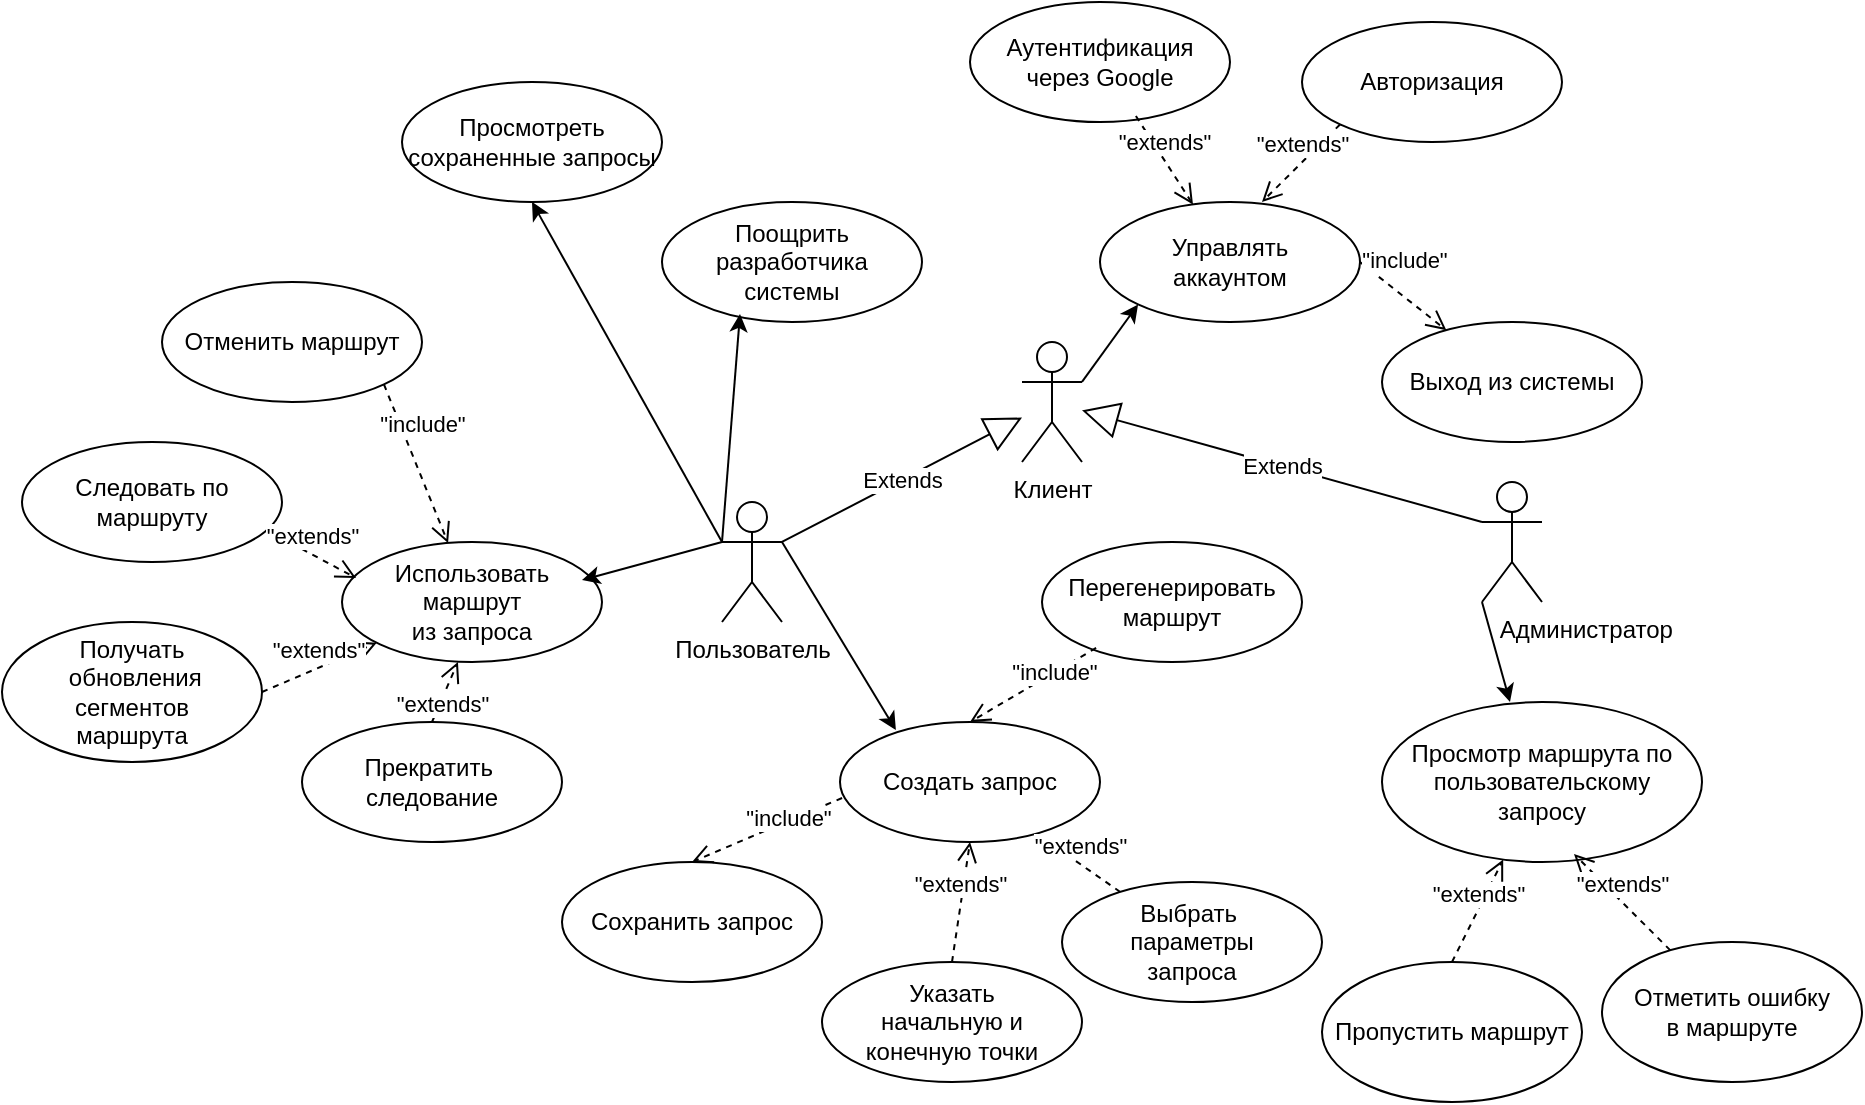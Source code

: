 <mxfile version="26.1.0">
  <diagram name="Страница — 1" id="obQW8SJ14XWX2nebOJNz">
    <mxGraphModel dx="2261" dy="1907" grid="1" gridSize="10" guides="1" tooltips="1" connect="1" arrows="1" fold="1" page="1" pageScale="1" pageWidth="827" pageHeight="1169" math="0" shadow="0">
      <root>
        <mxCell id="0" />
        <mxCell id="1" parent="0" />
        <mxCell id="U7h1qWwQrb6PWzXlTbH8-1" value="&amp;nbsp; &amp;nbsp; &amp;nbsp; &amp;nbsp; &amp;nbsp; &amp;nbsp; &amp;nbsp; &amp;nbsp; &amp;nbsp; &amp;nbsp; &amp;nbsp; Администратор" style="shape=umlActor;verticalLabelPosition=bottom;verticalAlign=top;html=1;outlineConnect=0;" vertex="1" parent="1">
          <mxGeometry x="670" y="120" width="30" height="60" as="geometry" />
        </mxCell>
        <mxCell id="U7h1qWwQrb6PWzXlTbH8-2" value="Клиент" style="shape=umlActor;verticalLabelPosition=bottom;verticalAlign=top;html=1;outlineConnect=0;" vertex="1" parent="1">
          <mxGeometry x="440" y="50" width="30" height="60" as="geometry" />
        </mxCell>
        <mxCell id="U7h1qWwQrb6PWzXlTbH8-3" value="Пользователь" style="shape=umlActor;verticalLabelPosition=bottom;verticalAlign=top;html=1;outlineConnect=0;" vertex="1" parent="1">
          <mxGeometry x="290" y="130" width="30" height="60" as="geometry" />
        </mxCell>
        <mxCell id="U7h1qWwQrb6PWzXlTbH8-4" value="Просмотр маршрута по пользовательскому&lt;div&gt;запросу&lt;/div&gt;" style="ellipse;whiteSpace=wrap;html=1;" vertex="1" parent="1">
          <mxGeometry x="620" y="230" width="160" height="80" as="geometry" />
        </mxCell>
        <mxCell id="U7h1qWwQrb6PWzXlTbH8-5" value="Пропустить маршрут" style="ellipse;whiteSpace=wrap;html=1;" vertex="1" parent="1">
          <mxGeometry x="590" y="360" width="130" height="70" as="geometry" />
        </mxCell>
        <mxCell id="U7h1qWwQrb6PWzXlTbH8-7" value="Отметить ошибку&lt;div&gt;в маршруте&lt;/div&gt;" style="ellipse;whiteSpace=wrap;html=1;" vertex="1" parent="1">
          <mxGeometry x="730" y="350" width="130" height="70" as="geometry" />
        </mxCell>
        <mxCell id="U7h1qWwQrb6PWzXlTbH8-8" value="Extends" style="endArrow=block;endSize=16;endFill=0;html=1;rounded=0;exitX=1;exitY=0.333;exitDx=0;exitDy=0;exitPerimeter=0;" edge="1" parent="1" source="U7h1qWwQrb6PWzXlTbH8-3" target="U7h1qWwQrb6PWzXlTbH8-2">
          <mxGeometry width="160" relative="1" as="geometry">
            <mxPoint x="330" y="380" as="sourcePoint" />
            <mxPoint x="490" y="380" as="targetPoint" />
          </mxGeometry>
        </mxCell>
        <mxCell id="U7h1qWwQrb6PWzXlTbH8-9" value="Extends" style="endArrow=block;endSize=16;endFill=0;html=1;rounded=0;exitX=0;exitY=0.333;exitDx=0;exitDy=0;exitPerimeter=0;" edge="1" parent="1" source="U7h1qWwQrb6PWzXlTbH8-1" target="U7h1qWwQrb6PWzXlTbH8-2">
          <mxGeometry width="160" relative="1" as="geometry">
            <mxPoint x="330" y="380" as="sourcePoint" />
            <mxPoint x="490" y="380" as="targetPoint" />
          </mxGeometry>
        </mxCell>
        <mxCell id="U7h1qWwQrb6PWzXlTbH8-10" value="Создать запрос" style="ellipse;whiteSpace=wrap;html=1;" vertex="1" parent="1">
          <mxGeometry x="349" y="240" width="130" height="60" as="geometry" />
        </mxCell>
        <mxCell id="U7h1qWwQrb6PWzXlTbH8-11" value="Сохранить запрос" style="ellipse;whiteSpace=wrap;html=1;" vertex="1" parent="1">
          <mxGeometry x="210" y="310" width="130" height="60" as="geometry" />
        </mxCell>
        <mxCell id="U7h1qWwQrb6PWzXlTbH8-12" value="Указать&lt;div&gt;начальную и&lt;/div&gt;&lt;div&gt;конечную точки&lt;/div&gt;" style="ellipse;whiteSpace=wrap;html=1;" vertex="1" parent="1">
          <mxGeometry x="340" y="360" width="130" height="60" as="geometry" />
        </mxCell>
        <mxCell id="U7h1qWwQrb6PWzXlTbH8-13" value="Выбрать&amp;nbsp;&lt;div&gt;&lt;span style=&quot;background-color: transparent; color: light-dark(rgb(0, 0, 0), rgb(255, 255, 255));&quot;&gt;параметры&lt;/span&gt;&lt;/div&gt;&lt;div&gt;&lt;span style=&quot;background-color: transparent; color: light-dark(rgb(0, 0, 0), rgb(255, 255, 255));&quot;&gt;запроса&lt;/span&gt;&lt;/div&gt;" style="ellipse;whiteSpace=wrap;html=1;" vertex="1" parent="1">
          <mxGeometry x="460" y="320" width="130" height="60" as="geometry" />
        </mxCell>
        <mxCell id="U7h1qWwQrb6PWzXlTbH8-14" value="Перегенерировать&lt;div&gt;маршрут&lt;/div&gt;" style="ellipse;whiteSpace=wrap;html=1;" vertex="1" parent="1">
          <mxGeometry x="450" y="150" width="130" height="60" as="geometry" />
        </mxCell>
        <mxCell id="U7h1qWwQrb6PWzXlTbH8-15" value="Управлять&lt;div&gt;аккаунтом&lt;/div&gt;" style="ellipse;whiteSpace=wrap;html=1;" vertex="1" parent="1">
          <mxGeometry x="479" y="-20" width="130" height="60" as="geometry" />
        </mxCell>
        <mxCell id="U7h1qWwQrb6PWzXlTbH8-16" value="Выход из системы" style="ellipse;whiteSpace=wrap;html=1;" vertex="1" parent="1">
          <mxGeometry x="620" y="40" width="130" height="60" as="geometry" />
        </mxCell>
        <mxCell id="U7h1qWwQrb6PWzXlTbH8-17" value="Авторизация" style="ellipse;whiteSpace=wrap;html=1;" vertex="1" parent="1">
          <mxGeometry x="580" y="-110" width="130" height="60" as="geometry" />
        </mxCell>
        <mxCell id="U7h1qWwQrb6PWzXlTbH8-18" value="Аутентификация&lt;div&gt;через Google&lt;/div&gt;" style="ellipse;whiteSpace=wrap;html=1;" vertex="1" parent="1">
          <mxGeometry x="414" y="-120" width="130" height="60" as="geometry" />
        </mxCell>
        <mxCell id="U7h1qWwQrb6PWzXlTbH8-19" value="Использовать&lt;div&gt;маршрут&lt;/div&gt;&lt;div&gt;из запроса&lt;/div&gt;" style="ellipse;whiteSpace=wrap;html=1;" vertex="1" parent="1">
          <mxGeometry x="100" y="150" width="130" height="60" as="geometry" />
        </mxCell>
        <mxCell id="U7h1qWwQrb6PWzXlTbH8-20" value="Получать&lt;div&gt;&amp;nbsp;обновления&lt;div&gt;сегментов&lt;/div&gt;&lt;/div&gt;&lt;div&gt;маршрута&lt;/div&gt;" style="ellipse;whiteSpace=wrap;html=1;" vertex="1" parent="1">
          <mxGeometry x="-70" y="190" width="130" height="70" as="geometry" />
        </mxCell>
        <mxCell id="U7h1qWwQrb6PWzXlTbH8-21" value="Прекратить&amp;nbsp;&lt;div&gt;следование&lt;/div&gt;" style="ellipse;whiteSpace=wrap;html=1;" vertex="1" parent="1">
          <mxGeometry x="80" y="240" width="130" height="60" as="geometry" />
        </mxCell>
        <mxCell id="U7h1qWwQrb6PWzXlTbH8-22" value="Следовать по маршруту" style="ellipse;whiteSpace=wrap;html=1;" vertex="1" parent="1">
          <mxGeometry x="-60" y="100" width="130" height="60" as="geometry" />
        </mxCell>
        <mxCell id="U7h1qWwQrb6PWzXlTbH8-23" value="Отменить маршрут" style="ellipse;whiteSpace=wrap;html=1;" vertex="1" parent="1">
          <mxGeometry x="10" y="20" width="130" height="60" as="geometry" />
        </mxCell>
        <mxCell id="U7h1qWwQrb6PWzXlTbH8-24" value="Просмотреть&lt;div&gt;сохраненные запросы&lt;/div&gt;" style="ellipse;whiteSpace=wrap;html=1;" vertex="1" parent="1">
          <mxGeometry x="130" y="-80" width="130" height="60" as="geometry" />
        </mxCell>
        <mxCell id="U7h1qWwQrb6PWzXlTbH8-25" value="Поощрить&lt;div&gt;разработчика&lt;/div&gt;&lt;div&gt;системы&lt;/div&gt;" style="ellipse;whiteSpace=wrap;html=1;" vertex="1" parent="1">
          <mxGeometry x="260" y="-20" width="130" height="60" as="geometry" />
        </mxCell>
        <mxCell id="U7h1qWwQrb6PWzXlTbH8-26" value="" style="endArrow=classic;html=1;rounded=0;exitX=0;exitY=0.333;exitDx=0;exitDy=0;exitPerimeter=0;entryX=0.923;entryY=0.317;entryDx=0;entryDy=0;entryPerimeter=0;" edge="1" parent="1" source="U7h1qWwQrb6PWzXlTbH8-3" target="U7h1qWwQrb6PWzXlTbH8-19">
          <mxGeometry width="50" height="50" relative="1" as="geometry">
            <mxPoint x="390" y="210" as="sourcePoint" />
            <mxPoint x="440" y="160" as="targetPoint" />
          </mxGeometry>
        </mxCell>
        <mxCell id="U7h1qWwQrb6PWzXlTbH8-27" value="" style="endArrow=classic;html=1;rounded=0;exitX=0;exitY=0.333;exitDx=0;exitDy=0;exitPerimeter=0;entryX=0.5;entryY=1;entryDx=0;entryDy=0;" edge="1" parent="1" source="U7h1qWwQrb6PWzXlTbH8-3" target="U7h1qWwQrb6PWzXlTbH8-24">
          <mxGeometry width="50" height="50" relative="1" as="geometry">
            <mxPoint x="390" y="210" as="sourcePoint" />
            <mxPoint x="440" y="160" as="targetPoint" />
          </mxGeometry>
        </mxCell>
        <mxCell id="U7h1qWwQrb6PWzXlTbH8-28" value="" style="endArrow=classic;html=1;rounded=0;entryX=0.3;entryY=0.933;entryDx=0;entryDy=0;entryPerimeter=0;exitX=0;exitY=0.333;exitDx=0;exitDy=0;exitPerimeter=0;" edge="1" parent="1" source="U7h1qWwQrb6PWzXlTbH8-3" target="U7h1qWwQrb6PWzXlTbH8-25">
          <mxGeometry width="50" height="50" relative="1" as="geometry">
            <mxPoint x="390" y="210" as="sourcePoint" />
            <mxPoint x="440" y="160" as="targetPoint" />
          </mxGeometry>
        </mxCell>
        <mxCell id="U7h1qWwQrb6PWzXlTbH8-29" value="" style="endArrow=classic;html=1;rounded=0;exitX=1;exitY=0.333;exitDx=0;exitDy=0;exitPerimeter=0;entryX=0.215;entryY=0.067;entryDx=0;entryDy=0;entryPerimeter=0;" edge="1" parent="1" source="U7h1qWwQrb6PWzXlTbH8-3" target="U7h1qWwQrb6PWzXlTbH8-10">
          <mxGeometry width="50" height="50" relative="1" as="geometry">
            <mxPoint x="390" y="210" as="sourcePoint" />
            <mxPoint x="440" y="160" as="targetPoint" />
          </mxGeometry>
        </mxCell>
        <mxCell id="U7h1qWwQrb6PWzXlTbH8-30" value="" style="endArrow=classic;html=1;rounded=0;entryX=0;entryY=1;entryDx=0;entryDy=0;exitX=1;exitY=0.333;exitDx=0;exitDy=0;exitPerimeter=0;" edge="1" parent="1" source="U7h1qWwQrb6PWzXlTbH8-2" target="U7h1qWwQrb6PWzXlTbH8-15">
          <mxGeometry width="50" height="50" relative="1" as="geometry">
            <mxPoint x="390" y="210" as="sourcePoint" />
            <mxPoint x="440" y="160" as="targetPoint" />
          </mxGeometry>
        </mxCell>
        <mxCell id="U7h1qWwQrb6PWzXlTbH8-31" value="" style="endArrow=classic;html=1;rounded=0;exitX=0;exitY=1;exitDx=0;exitDy=0;exitPerimeter=0;entryX=0.4;entryY=0;entryDx=0;entryDy=0;entryPerimeter=0;" edge="1" parent="1" source="U7h1qWwQrb6PWzXlTbH8-1" target="U7h1qWwQrb6PWzXlTbH8-4">
          <mxGeometry width="50" height="50" relative="1" as="geometry">
            <mxPoint x="390" y="210" as="sourcePoint" />
            <mxPoint x="440" y="160" as="targetPoint" />
          </mxGeometry>
        </mxCell>
        <mxCell id="U7h1qWwQrb6PWzXlTbH8-32" value="&quot;extends&quot;" style="html=1;verticalAlign=bottom;endArrow=open;dashed=1;endSize=8;curved=0;rounded=0;exitX=0.5;exitY=0;exitDx=0;exitDy=0;" edge="1" parent="1" source="U7h1qWwQrb6PWzXlTbH8-5" target="U7h1qWwQrb6PWzXlTbH8-4">
          <mxGeometry relative="1" as="geometry">
            <mxPoint x="450" y="180" as="sourcePoint" />
            <mxPoint x="370" y="180" as="targetPoint" />
          </mxGeometry>
        </mxCell>
        <mxCell id="U7h1qWwQrb6PWzXlTbH8-33" value="&quot;extends&quot;" style="html=1;verticalAlign=bottom;endArrow=open;dashed=1;endSize=8;curved=0;rounded=0;entryX=0.6;entryY=0.95;entryDx=0;entryDy=0;entryPerimeter=0;" edge="1" parent="1" source="U7h1qWwQrb6PWzXlTbH8-7" target="U7h1qWwQrb6PWzXlTbH8-4">
          <mxGeometry relative="1" as="geometry">
            <mxPoint x="665" y="370" as="sourcePoint" />
            <mxPoint x="691" y="319" as="targetPoint" />
          </mxGeometry>
        </mxCell>
        <mxCell id="U7h1qWwQrb6PWzXlTbH8-34" value="&quot;extends&quot;" style="html=1;verticalAlign=bottom;endArrow=open;dashed=1;endSize=8;curved=0;rounded=0;exitX=0.638;exitY=0.95;exitDx=0;exitDy=0;exitPerimeter=0;" edge="1" parent="1" source="U7h1qWwQrb6PWzXlTbH8-18" target="U7h1qWwQrb6PWzXlTbH8-15">
          <mxGeometry x="-0.012" relative="1" as="geometry">
            <mxPoint x="675" y="380" as="sourcePoint" />
            <mxPoint x="701" y="329" as="targetPoint" />
            <mxPoint as="offset" />
          </mxGeometry>
        </mxCell>
        <mxCell id="U7h1qWwQrb6PWzXlTbH8-35" value="&quot;extends&quot;" style="html=1;verticalAlign=bottom;endArrow=open;dashed=1;endSize=8;curved=0;rounded=0;exitX=0;exitY=1;exitDx=0;exitDy=0;entryX=0.623;entryY=0;entryDx=0;entryDy=0;entryPerimeter=0;" edge="1" parent="1" source="U7h1qWwQrb6PWzXlTbH8-17" target="U7h1qWwQrb6PWzXlTbH8-15">
          <mxGeometry x="-0.012" relative="1" as="geometry">
            <mxPoint x="507" y="-53" as="sourcePoint" />
            <mxPoint x="535" y="-9" as="targetPoint" />
            <mxPoint as="offset" />
          </mxGeometry>
        </mxCell>
        <mxCell id="U7h1qWwQrb6PWzXlTbH8-36" value="&quot;extends&quot;" style="html=1;verticalAlign=bottom;endArrow=open;dashed=1;endSize=8;curved=0;rounded=0;exitX=0.5;exitY=0;exitDx=0;exitDy=0;entryX=0.5;entryY=1;entryDx=0;entryDy=0;" edge="1" parent="1" source="U7h1qWwQrb6PWzXlTbH8-12" target="U7h1qWwQrb6PWzXlTbH8-10">
          <mxGeometry x="-0.012" relative="1" as="geometry">
            <mxPoint x="517" y="-43" as="sourcePoint" />
            <mxPoint x="545" y="1" as="targetPoint" />
            <mxPoint as="offset" />
          </mxGeometry>
        </mxCell>
        <mxCell id="U7h1qWwQrb6PWzXlTbH8-37" value="&quot;extends&quot;" style="html=1;verticalAlign=bottom;endArrow=open;dashed=1;endSize=8;curved=0;rounded=0;entryX=0.769;entryY=0.95;entryDx=0;entryDy=0;entryPerimeter=0;" edge="1" parent="1" source="U7h1qWwQrb6PWzXlTbH8-13" target="U7h1qWwQrb6PWzXlTbH8-10">
          <mxGeometry x="-0.012" relative="1" as="geometry">
            <mxPoint x="415" y="370" as="sourcePoint" />
            <mxPoint x="424" y="310" as="targetPoint" />
            <mxPoint as="offset" />
          </mxGeometry>
        </mxCell>
        <mxCell id="U7h1qWwQrb6PWzXlTbH8-38" value="&quot;extends&quot;" style="html=1;verticalAlign=bottom;endArrow=open;dashed=1;endSize=8;curved=0;rounded=0;exitX=0.5;exitY=0;exitDx=0;exitDy=0;entryX=0.446;entryY=1;entryDx=0;entryDy=0;entryPerimeter=0;" edge="1" parent="1" source="U7h1qWwQrb6PWzXlTbH8-21" target="U7h1qWwQrb6PWzXlTbH8-19">
          <mxGeometry x="-0.878" y="-5" relative="1" as="geometry">
            <mxPoint x="425" y="380" as="sourcePoint" />
            <mxPoint x="434" y="320" as="targetPoint" />
            <mxPoint as="offset" />
          </mxGeometry>
        </mxCell>
        <mxCell id="U7h1qWwQrb6PWzXlTbH8-39" value="&quot;extends&quot;" style="html=1;verticalAlign=bottom;endArrow=open;dashed=1;endSize=8;curved=0;rounded=0;exitX=0.954;exitY=0.75;exitDx=0;exitDy=0;entryX=0.054;entryY=0.3;entryDx=0;entryDy=0;exitPerimeter=0;entryPerimeter=0;" edge="1" parent="1" source="U7h1qWwQrb6PWzXlTbH8-22" target="U7h1qWwQrb6PWzXlTbH8-19">
          <mxGeometry x="-0.012" relative="1" as="geometry">
            <mxPoint x="435" y="390" as="sourcePoint" />
            <mxPoint x="444" y="330" as="targetPoint" />
            <mxPoint as="offset" />
          </mxGeometry>
        </mxCell>
        <mxCell id="U7h1qWwQrb6PWzXlTbH8-40" value="&quot;extends&quot;" style="html=1;verticalAlign=bottom;endArrow=open;dashed=1;endSize=8;curved=0;rounded=0;exitX=1;exitY=0.5;exitDx=0;exitDy=0;" edge="1" parent="1" source="U7h1qWwQrb6PWzXlTbH8-20" target="U7h1qWwQrb6PWzXlTbH8-19">
          <mxGeometry x="-0.012" relative="1" as="geometry">
            <mxPoint x="445" y="400" as="sourcePoint" />
            <mxPoint x="454" y="340" as="targetPoint" />
            <mxPoint as="offset" />
          </mxGeometry>
        </mxCell>
        <mxCell id="U7h1qWwQrb6PWzXlTbH8-41" value="&quot;include&quot;" style="html=1;verticalAlign=bottom;endArrow=open;dashed=1;endSize=8;curved=0;rounded=0;exitX=1;exitY=1;exitDx=0;exitDy=0;" edge="1" parent="1" source="U7h1qWwQrb6PWzXlTbH8-23" target="U7h1qWwQrb6PWzXlTbH8-19">
          <mxGeometry x="-0.209" y="7" relative="1" as="geometry">
            <mxPoint x="100" y="420" as="sourcePoint" />
            <mxPoint x="109" y="360" as="targetPoint" />
            <mxPoint as="offset" />
          </mxGeometry>
        </mxCell>
        <mxCell id="U7h1qWwQrb6PWzXlTbH8-42" value="&quot;include&quot;" style="html=1;verticalAlign=bottom;endArrow=open;dashed=1;endSize=8;curved=0;rounded=0;exitX=0.008;exitY=0.633;exitDx=0;exitDy=0;exitPerimeter=0;entryX=0.5;entryY=0;entryDx=0;entryDy=0;" edge="1" parent="1" source="U7h1qWwQrb6PWzXlTbH8-10" target="U7h1qWwQrb6PWzXlTbH8-11">
          <mxGeometry x="-0.209" y="7" relative="1" as="geometry">
            <mxPoint x="131" y="81" as="sourcePoint" />
            <mxPoint x="163" y="161" as="targetPoint" />
            <mxPoint as="offset" />
          </mxGeometry>
        </mxCell>
        <mxCell id="U7h1qWwQrb6PWzXlTbH8-43" value="&quot;include&quot;" style="html=1;verticalAlign=bottom;endArrow=open;dashed=1;endSize=8;curved=0;rounded=0;exitX=0.208;exitY=0.883;exitDx=0;exitDy=0;entryX=0.5;entryY=0;entryDx=0;entryDy=0;exitPerimeter=0;" edge="1" parent="1" source="U7h1qWwQrb6PWzXlTbH8-14" target="U7h1qWwQrb6PWzXlTbH8-10">
          <mxGeometry x="-0.2" y="7" relative="1" as="geometry">
            <mxPoint x="141" y="91" as="sourcePoint" />
            <mxPoint x="173" y="171" as="targetPoint" />
            <mxPoint as="offset" />
          </mxGeometry>
        </mxCell>
        <mxCell id="U7h1qWwQrb6PWzXlTbH8-44" value="&quot;include&quot;" style="html=1;verticalAlign=bottom;endArrow=open;dashed=1;endSize=8;curved=0;rounded=0;exitX=1;exitY=0.5;exitDx=0;exitDy=0;" edge="1" parent="1" source="U7h1qWwQrb6PWzXlTbH8-15" target="U7h1qWwQrb6PWzXlTbH8-16">
          <mxGeometry x="-0.209" y="7" relative="1" as="geometry">
            <mxPoint x="151" y="101" as="sourcePoint" />
            <mxPoint x="183" y="181" as="targetPoint" />
            <mxPoint as="offset" />
          </mxGeometry>
        </mxCell>
      </root>
    </mxGraphModel>
  </diagram>
</mxfile>
